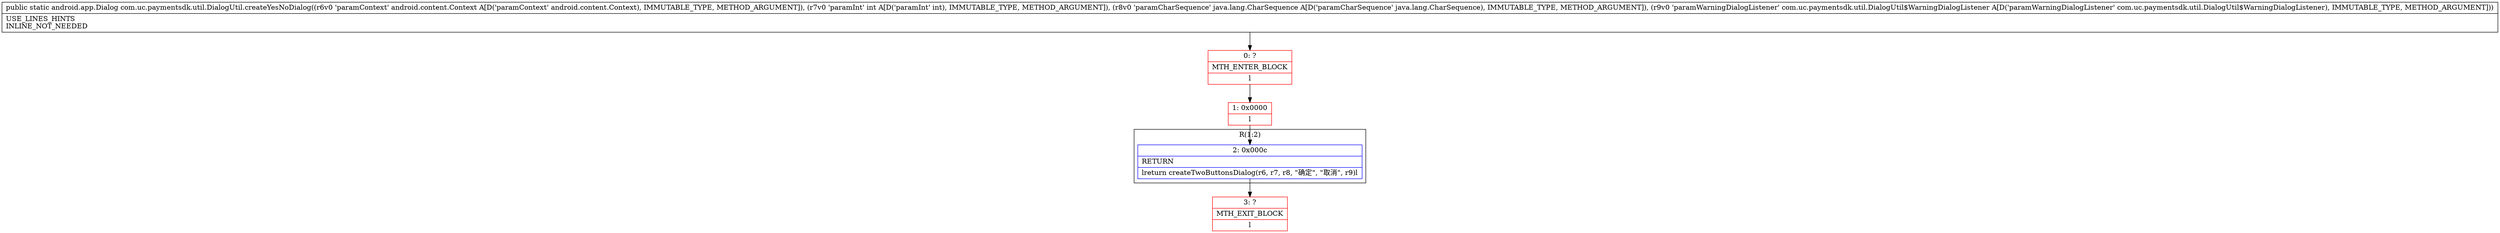 digraph "CFG forcom.uc.paymentsdk.util.DialogUtil.createYesNoDialog(Landroid\/content\/Context;ILjava\/lang\/CharSequence;Lcom\/uc\/paymentsdk\/util\/DialogUtil$WarningDialogListener;)Landroid\/app\/Dialog;" {
subgraph cluster_Region_1617219202 {
label = "R(1:2)";
node [shape=record,color=blue];
Node_2 [shape=record,label="{2\:\ 0x000c|RETURN\l|lreturn createTwoButtonsDialog(r6, r7, r8, \"确定\", \"取消\", r9)l}"];
}
Node_0 [shape=record,color=red,label="{0\:\ ?|MTH_ENTER_BLOCK\l|l}"];
Node_1 [shape=record,color=red,label="{1\:\ 0x0000|l}"];
Node_3 [shape=record,color=red,label="{3\:\ ?|MTH_EXIT_BLOCK\l|l}"];
MethodNode[shape=record,label="{public static android.app.Dialog com.uc.paymentsdk.util.DialogUtil.createYesNoDialog((r6v0 'paramContext' android.content.Context A[D('paramContext' android.content.Context), IMMUTABLE_TYPE, METHOD_ARGUMENT]), (r7v0 'paramInt' int A[D('paramInt' int), IMMUTABLE_TYPE, METHOD_ARGUMENT]), (r8v0 'paramCharSequence' java.lang.CharSequence A[D('paramCharSequence' java.lang.CharSequence), IMMUTABLE_TYPE, METHOD_ARGUMENT]), (r9v0 'paramWarningDialogListener' com.uc.paymentsdk.util.DialogUtil$WarningDialogListener A[D('paramWarningDialogListener' com.uc.paymentsdk.util.DialogUtil$WarningDialogListener), IMMUTABLE_TYPE, METHOD_ARGUMENT]))  | USE_LINES_HINTS\lINLINE_NOT_NEEDED\l}"];
MethodNode -> Node_0;
Node_2 -> Node_3;
Node_0 -> Node_1;
Node_1 -> Node_2;
}

